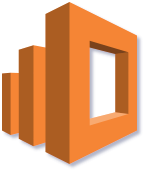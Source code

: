 <mxfile type="MultiCloud">
	<diagram id="diagram_1" name="AWS components">
		<mxGraphModel dx="1015" dy="661" grid="1" gridSize="10" guides="1" tooltips="1" connect="1" arrows="1" fold="1" page="1" pageScale="1" pageWidth="850" pageHeight="1100" math="0" shadow="1">
			<root>
				<mxCell id="0"/>
				<mxCell id="1" parent="0"/>
				<mxCell id="vertex:elasticsearch_service:elasticsearch_service" value="" style="outlineConnect=0;dashed=0;verticalLabelPosition=bottom;verticalAlign=top;align=left;html=1;shape=mxgraph.aws3.elasticsearch_service;fillColor=#F58534;gradientColor=none;" parent="1" vertex="1">
					<mxGeometry width="67.5" height="81" as="geometry"/>
				</mxCell>
			</root>
		</mxGraphModel>
	</diagram>
</mxfile>